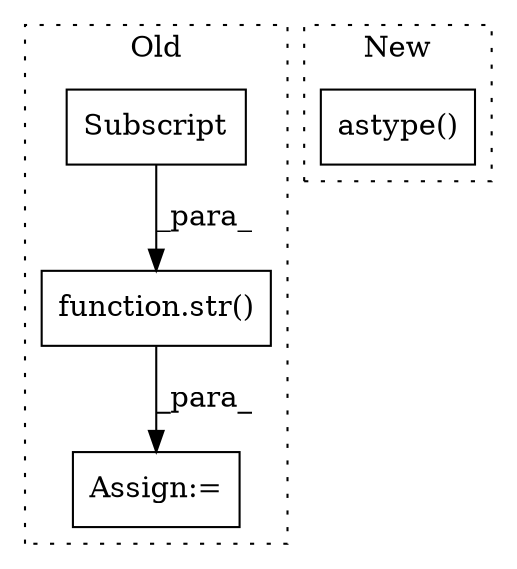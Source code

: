 digraph G {
subgraph cluster0 {
1 [label="function.str()" a="75" s="5687,5722" l="4,1" shape="box"];
3 [label="Subscript" a="63" s="5691,0" l="31,0" shape="box"];
4 [label="Assign:=" a="68" s="5669" l="3" shape="box"];
label = "Old";
style="dotted";
}
subgraph cluster1 {
2 [label="astype()" a="75" s="7624,7670" l="38,1" shape="box"];
label = "New";
style="dotted";
}
1 -> 4 [label="_para_"];
3 -> 1 [label="_para_"];
}